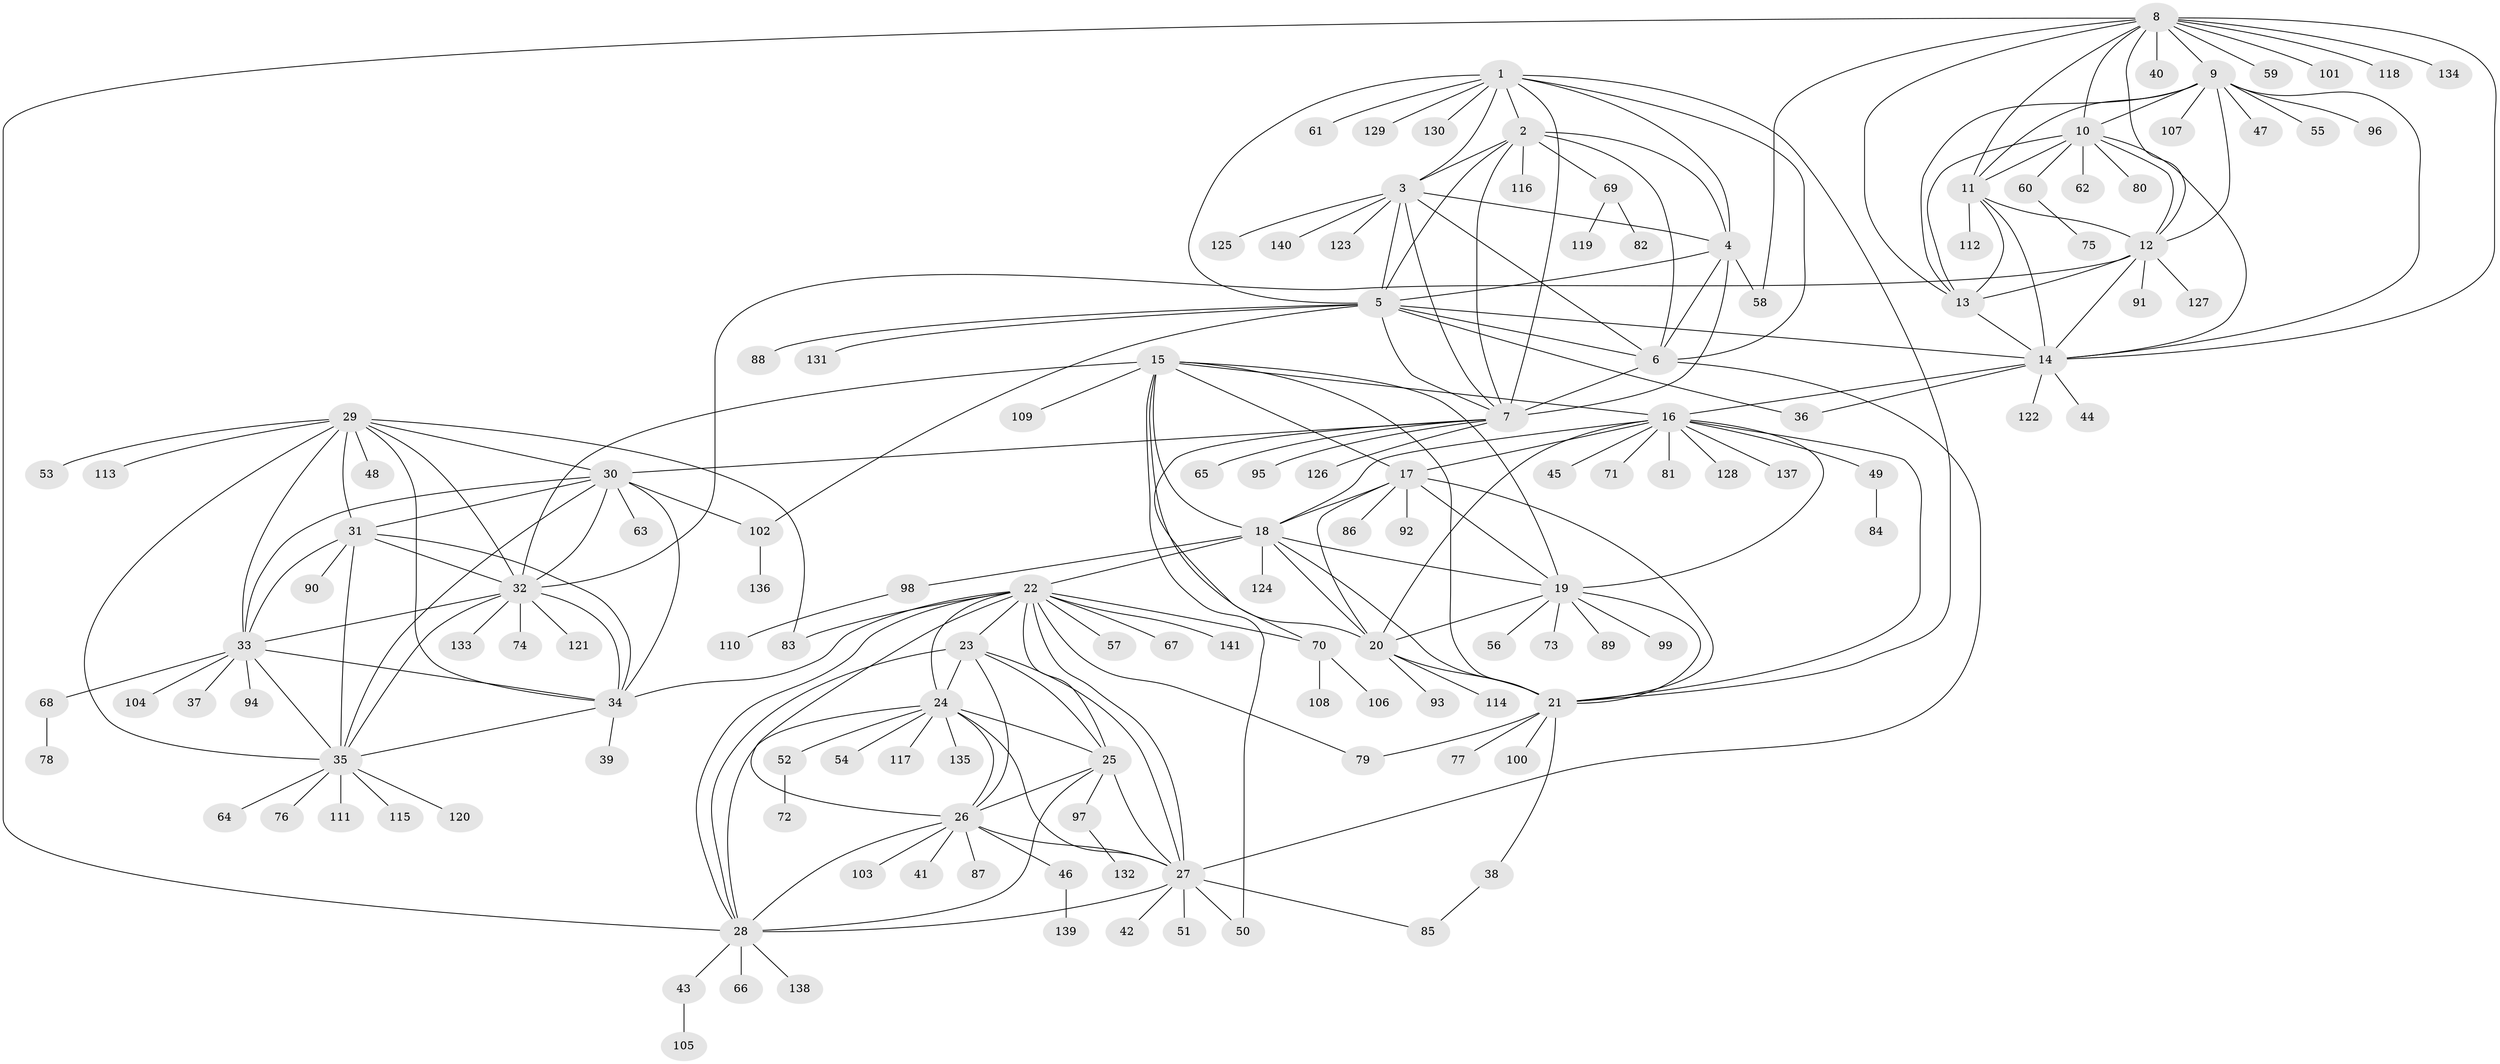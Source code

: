 // coarse degree distribution, {8: 0.02727272727272727, 10: 0.05454545454545454, 6: 0.02727272727272727, 9: 0.02727272727272727, 15: 0.00909090909090909, 4: 0.00909090909090909, 5: 0.02727272727272727, 12: 0.02727272727272727, 7: 0.01818181818181818, 2: 0.07272727272727272, 1: 0.6909090909090909, 3: 0.00909090909090909}
// Generated by graph-tools (version 1.1) at 2025/52/02/27/25 19:52:20]
// undirected, 141 vertices, 229 edges
graph export_dot {
graph [start="1"]
  node [color=gray90,style=filled];
  1;
  2;
  3;
  4;
  5;
  6;
  7;
  8;
  9;
  10;
  11;
  12;
  13;
  14;
  15;
  16;
  17;
  18;
  19;
  20;
  21;
  22;
  23;
  24;
  25;
  26;
  27;
  28;
  29;
  30;
  31;
  32;
  33;
  34;
  35;
  36;
  37;
  38;
  39;
  40;
  41;
  42;
  43;
  44;
  45;
  46;
  47;
  48;
  49;
  50;
  51;
  52;
  53;
  54;
  55;
  56;
  57;
  58;
  59;
  60;
  61;
  62;
  63;
  64;
  65;
  66;
  67;
  68;
  69;
  70;
  71;
  72;
  73;
  74;
  75;
  76;
  77;
  78;
  79;
  80;
  81;
  82;
  83;
  84;
  85;
  86;
  87;
  88;
  89;
  90;
  91;
  92;
  93;
  94;
  95;
  96;
  97;
  98;
  99;
  100;
  101;
  102;
  103;
  104;
  105;
  106;
  107;
  108;
  109;
  110;
  111;
  112;
  113;
  114;
  115;
  116;
  117;
  118;
  119;
  120;
  121;
  122;
  123;
  124;
  125;
  126;
  127;
  128;
  129;
  130;
  131;
  132;
  133;
  134;
  135;
  136;
  137;
  138;
  139;
  140;
  141;
  1 -- 2;
  1 -- 3;
  1 -- 4;
  1 -- 5;
  1 -- 6;
  1 -- 7;
  1 -- 21;
  1 -- 61;
  1 -- 129;
  1 -- 130;
  2 -- 3;
  2 -- 4;
  2 -- 5;
  2 -- 6;
  2 -- 7;
  2 -- 69;
  2 -- 116;
  3 -- 4;
  3 -- 5;
  3 -- 6;
  3 -- 7;
  3 -- 123;
  3 -- 125;
  3 -- 140;
  4 -- 5;
  4 -- 6;
  4 -- 7;
  4 -- 58;
  5 -- 6;
  5 -- 7;
  5 -- 14;
  5 -- 36;
  5 -- 88;
  5 -- 102;
  5 -- 131;
  6 -- 7;
  6 -- 27;
  7 -- 30;
  7 -- 65;
  7 -- 70;
  7 -- 95;
  7 -- 126;
  8 -- 9;
  8 -- 10;
  8 -- 11;
  8 -- 12;
  8 -- 13;
  8 -- 14;
  8 -- 28;
  8 -- 40;
  8 -- 58;
  8 -- 59;
  8 -- 101;
  8 -- 118;
  8 -- 134;
  9 -- 10;
  9 -- 11;
  9 -- 12;
  9 -- 13;
  9 -- 14;
  9 -- 47;
  9 -- 55;
  9 -- 96;
  9 -- 107;
  10 -- 11;
  10 -- 12;
  10 -- 13;
  10 -- 14;
  10 -- 60;
  10 -- 62;
  10 -- 80;
  11 -- 12;
  11 -- 13;
  11 -- 14;
  11 -- 112;
  12 -- 13;
  12 -- 14;
  12 -- 32;
  12 -- 91;
  12 -- 127;
  13 -- 14;
  14 -- 16;
  14 -- 36;
  14 -- 44;
  14 -- 122;
  15 -- 16;
  15 -- 17;
  15 -- 18;
  15 -- 19;
  15 -- 20;
  15 -- 21;
  15 -- 32;
  15 -- 50;
  15 -- 109;
  16 -- 17;
  16 -- 18;
  16 -- 19;
  16 -- 20;
  16 -- 21;
  16 -- 45;
  16 -- 49;
  16 -- 71;
  16 -- 81;
  16 -- 128;
  16 -- 137;
  17 -- 18;
  17 -- 19;
  17 -- 20;
  17 -- 21;
  17 -- 86;
  17 -- 92;
  18 -- 19;
  18 -- 20;
  18 -- 21;
  18 -- 22;
  18 -- 98;
  18 -- 124;
  19 -- 20;
  19 -- 21;
  19 -- 56;
  19 -- 73;
  19 -- 89;
  19 -- 99;
  20 -- 21;
  20 -- 93;
  20 -- 114;
  21 -- 38;
  21 -- 77;
  21 -- 79;
  21 -- 100;
  22 -- 23;
  22 -- 24;
  22 -- 25;
  22 -- 26;
  22 -- 27;
  22 -- 28;
  22 -- 34;
  22 -- 57;
  22 -- 67;
  22 -- 70;
  22 -- 79;
  22 -- 83;
  22 -- 141;
  23 -- 24;
  23 -- 25;
  23 -- 26;
  23 -- 27;
  23 -- 28;
  24 -- 25;
  24 -- 26;
  24 -- 27;
  24 -- 28;
  24 -- 52;
  24 -- 54;
  24 -- 117;
  24 -- 135;
  25 -- 26;
  25 -- 27;
  25 -- 28;
  25 -- 97;
  26 -- 27;
  26 -- 28;
  26 -- 41;
  26 -- 46;
  26 -- 87;
  26 -- 103;
  27 -- 28;
  27 -- 42;
  27 -- 50;
  27 -- 51;
  27 -- 85;
  28 -- 43;
  28 -- 66;
  28 -- 138;
  29 -- 30;
  29 -- 31;
  29 -- 32;
  29 -- 33;
  29 -- 34;
  29 -- 35;
  29 -- 48;
  29 -- 53;
  29 -- 83;
  29 -- 113;
  30 -- 31;
  30 -- 32;
  30 -- 33;
  30 -- 34;
  30 -- 35;
  30 -- 63;
  30 -- 102;
  31 -- 32;
  31 -- 33;
  31 -- 34;
  31 -- 35;
  31 -- 90;
  32 -- 33;
  32 -- 34;
  32 -- 35;
  32 -- 74;
  32 -- 121;
  32 -- 133;
  33 -- 34;
  33 -- 35;
  33 -- 37;
  33 -- 68;
  33 -- 94;
  33 -- 104;
  34 -- 35;
  34 -- 39;
  35 -- 64;
  35 -- 76;
  35 -- 111;
  35 -- 115;
  35 -- 120;
  38 -- 85;
  43 -- 105;
  46 -- 139;
  49 -- 84;
  52 -- 72;
  60 -- 75;
  68 -- 78;
  69 -- 82;
  69 -- 119;
  70 -- 106;
  70 -- 108;
  97 -- 132;
  98 -- 110;
  102 -- 136;
}
